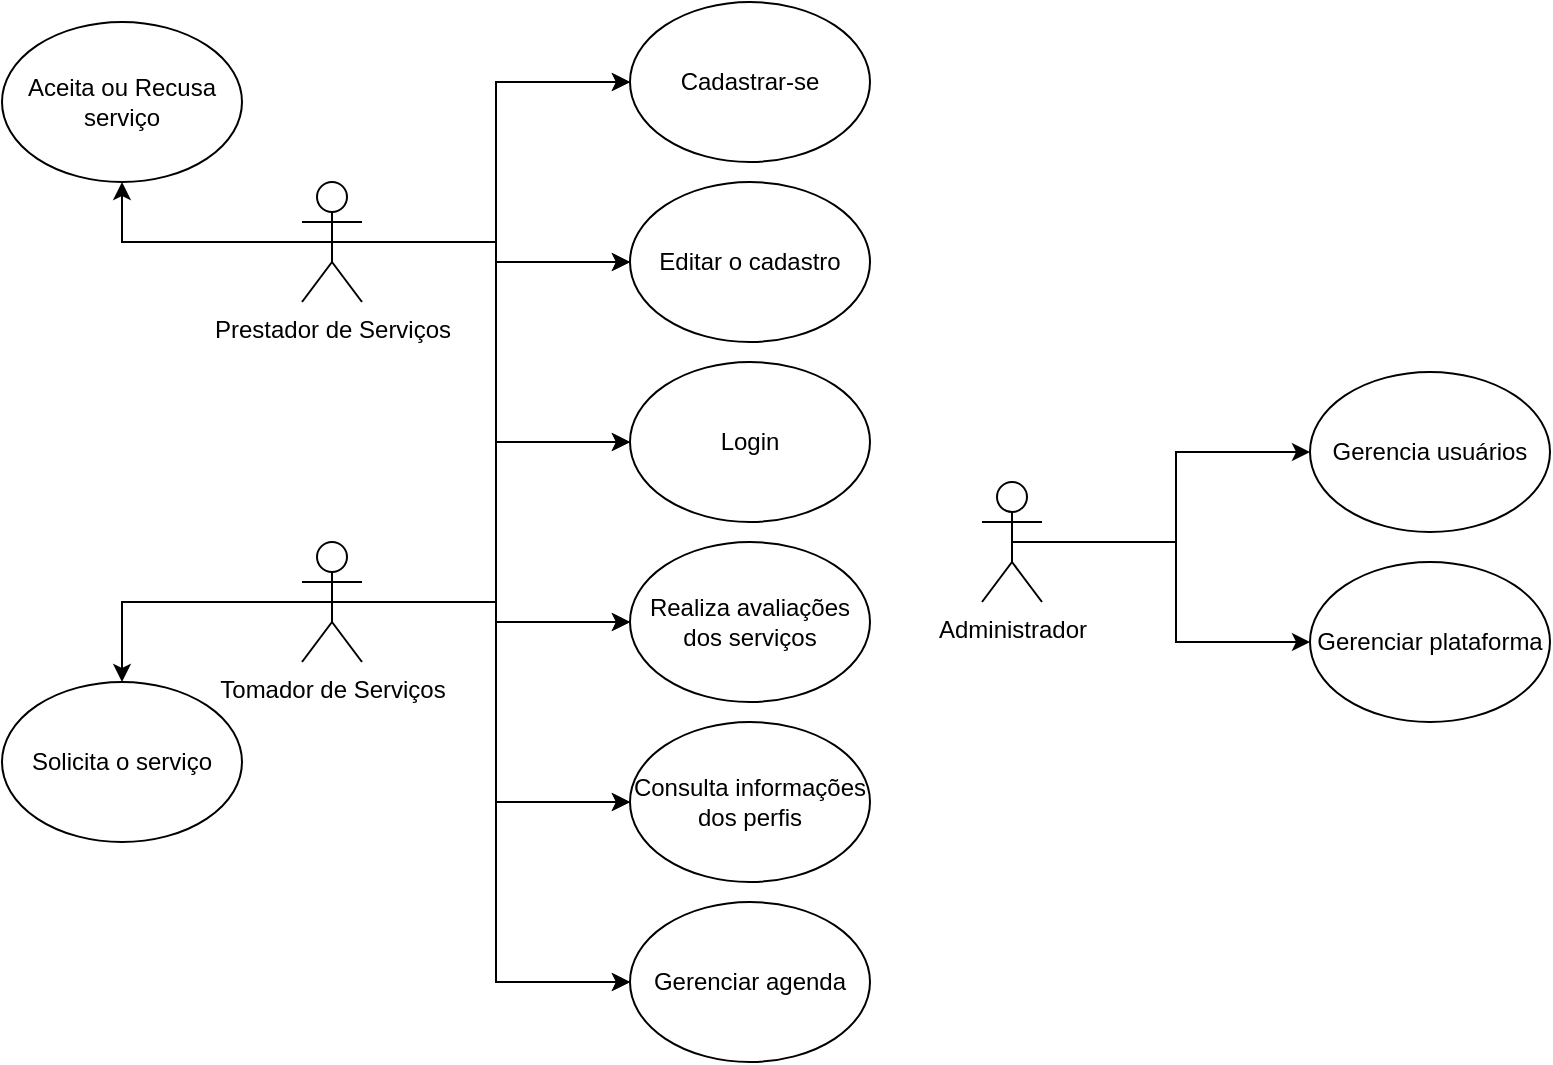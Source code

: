 <mxfile version="21.7.4" type="device">
  <diagram name="Página-1" id="c9uvw3gYUxqFzlKes8iq">
    <mxGraphModel dx="880" dy="446" grid="1" gridSize="10" guides="1" tooltips="1" connect="1" arrows="1" fold="1" page="1" pageScale="1" pageWidth="1169" pageHeight="827" math="0" shadow="0">
      <root>
        <mxCell id="0" />
        <mxCell id="1" parent="0" />
        <mxCell id="AUjurTuMIAIjrrb0pYJQ-18" style="edgeStyle=orthogonalEdgeStyle;rounded=0;orthogonalLoop=1;jettySize=auto;html=1;entryX=0;entryY=0.5;entryDx=0;entryDy=0;exitX=0.5;exitY=0.5;exitDx=0;exitDy=0;exitPerimeter=0;" parent="1" source="AUjurTuMIAIjrrb0pYJQ-1" target="AUjurTuMIAIjrrb0pYJQ-4" edge="1">
          <mxGeometry relative="1" as="geometry">
            <mxPoint x="290" y="290" as="sourcePoint" />
          </mxGeometry>
        </mxCell>
        <mxCell id="AUjurTuMIAIjrrb0pYJQ-19" style="edgeStyle=orthogonalEdgeStyle;rounded=0;orthogonalLoop=1;jettySize=auto;html=1;exitX=0.5;exitY=0.5;exitDx=0;exitDy=0;exitPerimeter=0;entryX=0;entryY=0.5;entryDx=0;entryDy=0;" parent="1" source="AUjurTuMIAIjrrb0pYJQ-1" target="AUjurTuMIAIjrrb0pYJQ-5" edge="1">
          <mxGeometry relative="1" as="geometry" />
        </mxCell>
        <mxCell id="AUjurTuMIAIjrrb0pYJQ-20" style="edgeStyle=orthogonalEdgeStyle;rounded=0;orthogonalLoop=1;jettySize=auto;html=1;exitX=0.5;exitY=0.5;exitDx=0;exitDy=0;exitPerimeter=0;entryX=0;entryY=0.5;entryDx=0;entryDy=0;" parent="1" source="AUjurTuMIAIjrrb0pYJQ-1" target="AUjurTuMIAIjrrb0pYJQ-6" edge="1">
          <mxGeometry relative="1" as="geometry" />
        </mxCell>
        <mxCell id="AUjurTuMIAIjrrb0pYJQ-21" style="edgeStyle=orthogonalEdgeStyle;rounded=0;orthogonalLoop=1;jettySize=auto;html=1;exitX=0.5;exitY=0.5;exitDx=0;exitDy=0;exitPerimeter=0;entryX=0;entryY=0.5;entryDx=0;entryDy=0;" parent="1" source="AUjurTuMIAIjrrb0pYJQ-1" target="AUjurTuMIAIjrrb0pYJQ-7" edge="1">
          <mxGeometry relative="1" as="geometry" />
        </mxCell>
        <mxCell id="AUjurTuMIAIjrrb0pYJQ-22" style="edgeStyle=orthogonalEdgeStyle;rounded=0;orthogonalLoop=1;jettySize=auto;html=1;exitX=0.5;exitY=0.5;exitDx=0;exitDy=0;exitPerimeter=0;entryX=0;entryY=0.5;entryDx=0;entryDy=0;" parent="1" source="AUjurTuMIAIjrrb0pYJQ-1" target="AUjurTuMIAIjrrb0pYJQ-9" edge="1">
          <mxGeometry relative="1" as="geometry" />
        </mxCell>
        <mxCell id="AUjurTuMIAIjrrb0pYJQ-29" style="edgeStyle=orthogonalEdgeStyle;rounded=0;orthogonalLoop=1;jettySize=auto;html=1;exitX=0.5;exitY=0.5;exitDx=0;exitDy=0;exitPerimeter=0;entryX=0.5;entryY=1;entryDx=0;entryDy=0;" parent="1" source="AUjurTuMIAIjrrb0pYJQ-1" target="AUjurTuMIAIjrrb0pYJQ-12" edge="1">
          <mxGeometry relative="1" as="geometry" />
        </mxCell>
        <mxCell id="AUjurTuMIAIjrrb0pYJQ-32" style="edgeStyle=orthogonalEdgeStyle;rounded=0;orthogonalLoop=1;jettySize=auto;html=1;exitX=0.5;exitY=0.5;exitDx=0;exitDy=0;exitPerimeter=0;entryX=0;entryY=0.5;entryDx=0;entryDy=0;" parent="1" source="AUjurTuMIAIjrrb0pYJQ-1" target="AUjurTuMIAIjrrb0pYJQ-10" edge="1">
          <mxGeometry relative="1" as="geometry" />
        </mxCell>
        <mxCell id="AUjurTuMIAIjrrb0pYJQ-1" value="Prestador de Serviços" style="shape=umlActor;verticalLabelPosition=bottom;verticalAlign=top;html=1;outlineConnect=0;" parent="1" vertex="1">
          <mxGeometry x="190" y="130" width="30" height="60" as="geometry" />
        </mxCell>
        <mxCell id="AUjurTuMIAIjrrb0pYJQ-16" style="edgeStyle=orthogonalEdgeStyle;rounded=0;orthogonalLoop=1;jettySize=auto;html=1;exitX=0.5;exitY=0.5;exitDx=0;exitDy=0;exitPerimeter=0;entryX=0;entryY=0.5;entryDx=0;entryDy=0;" parent="1" source="AUjurTuMIAIjrrb0pYJQ-2" target="AUjurTuMIAIjrrb0pYJQ-15" edge="1">
          <mxGeometry relative="1" as="geometry" />
        </mxCell>
        <mxCell id="RXlF42aEkyWfHv8KkvYT-2" style="edgeStyle=orthogonalEdgeStyle;rounded=0;orthogonalLoop=1;jettySize=auto;html=1;exitX=0.5;exitY=0.5;exitDx=0;exitDy=0;exitPerimeter=0;entryX=0;entryY=0.5;entryDx=0;entryDy=0;" edge="1" parent="1" source="AUjurTuMIAIjrrb0pYJQ-2" target="RXlF42aEkyWfHv8KkvYT-1">
          <mxGeometry relative="1" as="geometry" />
        </mxCell>
        <mxCell id="AUjurTuMIAIjrrb0pYJQ-2" value="Administrador" style="shape=umlActor;verticalLabelPosition=bottom;verticalAlign=top;html=1;outlineConnect=0;" parent="1" vertex="1">
          <mxGeometry x="530" y="280" width="30" height="60" as="geometry" />
        </mxCell>
        <mxCell id="AUjurTuMIAIjrrb0pYJQ-23" style="edgeStyle=orthogonalEdgeStyle;rounded=0;orthogonalLoop=1;jettySize=auto;html=1;exitX=0.5;exitY=0.5;exitDx=0;exitDy=0;exitPerimeter=0;entryX=0;entryY=0.5;entryDx=0;entryDy=0;" parent="1" source="AUjurTuMIAIjrrb0pYJQ-3" target="AUjurTuMIAIjrrb0pYJQ-9" edge="1">
          <mxGeometry relative="1" as="geometry" />
        </mxCell>
        <mxCell id="AUjurTuMIAIjrrb0pYJQ-24" style="edgeStyle=orthogonalEdgeStyle;rounded=0;orthogonalLoop=1;jettySize=auto;html=1;exitX=0.5;exitY=0.5;exitDx=0;exitDy=0;exitPerimeter=0;entryX=0;entryY=0.5;entryDx=0;entryDy=0;" parent="1" source="AUjurTuMIAIjrrb0pYJQ-3" target="AUjurTuMIAIjrrb0pYJQ-7" edge="1">
          <mxGeometry relative="1" as="geometry" />
        </mxCell>
        <mxCell id="AUjurTuMIAIjrrb0pYJQ-25" style="edgeStyle=orthogonalEdgeStyle;rounded=0;orthogonalLoop=1;jettySize=auto;html=1;exitX=0.5;exitY=0.5;exitDx=0;exitDy=0;exitPerimeter=0;entryX=0;entryY=0.5;entryDx=0;entryDy=0;" parent="1" source="AUjurTuMIAIjrrb0pYJQ-3" target="AUjurTuMIAIjrrb0pYJQ-6" edge="1">
          <mxGeometry relative="1" as="geometry" />
        </mxCell>
        <mxCell id="AUjurTuMIAIjrrb0pYJQ-26" style="edgeStyle=orthogonalEdgeStyle;rounded=0;orthogonalLoop=1;jettySize=auto;html=1;exitX=0.5;exitY=0.5;exitDx=0;exitDy=0;exitPerimeter=0;entryX=0;entryY=0.5;entryDx=0;entryDy=0;" parent="1" source="AUjurTuMIAIjrrb0pYJQ-3" target="AUjurTuMIAIjrrb0pYJQ-5" edge="1">
          <mxGeometry relative="1" as="geometry" />
        </mxCell>
        <mxCell id="AUjurTuMIAIjrrb0pYJQ-27" style="edgeStyle=orthogonalEdgeStyle;rounded=0;orthogonalLoop=1;jettySize=auto;html=1;exitX=0.5;exitY=0.5;exitDx=0;exitDy=0;exitPerimeter=0;entryX=0;entryY=0.5;entryDx=0;entryDy=0;" parent="1" source="AUjurTuMIAIjrrb0pYJQ-3" target="AUjurTuMIAIjrrb0pYJQ-4" edge="1">
          <mxGeometry relative="1" as="geometry" />
        </mxCell>
        <mxCell id="AUjurTuMIAIjrrb0pYJQ-30" style="edgeStyle=orthogonalEdgeStyle;rounded=0;orthogonalLoop=1;jettySize=auto;html=1;exitX=0.5;exitY=0.5;exitDx=0;exitDy=0;exitPerimeter=0;entryX=0.5;entryY=0;entryDx=0;entryDy=0;" parent="1" source="AUjurTuMIAIjrrb0pYJQ-3" target="AUjurTuMIAIjrrb0pYJQ-11" edge="1">
          <mxGeometry relative="1" as="geometry" />
        </mxCell>
        <mxCell id="AUjurTuMIAIjrrb0pYJQ-33" style="edgeStyle=orthogonalEdgeStyle;rounded=0;orthogonalLoop=1;jettySize=auto;html=1;exitX=0.5;exitY=0.5;exitDx=0;exitDy=0;exitPerimeter=0;entryX=0;entryY=0.5;entryDx=0;entryDy=0;" parent="1" source="AUjurTuMIAIjrrb0pYJQ-3" target="AUjurTuMIAIjrrb0pYJQ-10" edge="1">
          <mxGeometry relative="1" as="geometry" />
        </mxCell>
        <mxCell id="AUjurTuMIAIjrrb0pYJQ-3" value="Tomador de Serviços" style="shape=umlActor;verticalLabelPosition=bottom;verticalAlign=top;html=1;outlineConnect=0;" parent="1" vertex="1">
          <mxGeometry x="190" y="310" width="30" height="60" as="geometry" />
        </mxCell>
        <mxCell id="AUjurTuMIAIjrrb0pYJQ-4" value="Cadastrar-se" style="ellipse;whiteSpace=wrap;html=1;" parent="1" vertex="1">
          <mxGeometry x="354" y="40" width="120" height="80" as="geometry" />
        </mxCell>
        <mxCell id="AUjurTuMIAIjrrb0pYJQ-5" value="Editar o cadastro" style="ellipse;whiteSpace=wrap;html=1;" parent="1" vertex="1">
          <mxGeometry x="354" y="130" width="120" height="80" as="geometry" />
        </mxCell>
        <mxCell id="AUjurTuMIAIjrrb0pYJQ-6" value="Login" style="ellipse;whiteSpace=wrap;html=1;" parent="1" vertex="1">
          <mxGeometry x="354" y="220" width="120" height="80" as="geometry" />
        </mxCell>
        <mxCell id="AUjurTuMIAIjrrb0pYJQ-7" value="Realiza avaliações dos serviços" style="ellipse;whiteSpace=wrap;html=1;" parent="1" vertex="1">
          <mxGeometry x="354" y="310" width="120" height="80" as="geometry" />
        </mxCell>
        <mxCell id="AUjurTuMIAIjrrb0pYJQ-9" value="Consulta informações dos perfis" style="ellipse;whiteSpace=wrap;html=1;" parent="1" vertex="1">
          <mxGeometry x="354" y="400" width="120" height="80" as="geometry" />
        </mxCell>
        <mxCell id="AUjurTuMIAIjrrb0pYJQ-10" value="Gerenciar agenda" style="ellipse;whiteSpace=wrap;html=1;" parent="1" vertex="1">
          <mxGeometry x="354" y="490" width="120" height="80" as="geometry" />
        </mxCell>
        <mxCell id="AUjurTuMIAIjrrb0pYJQ-11" value="Solicita o serviço" style="ellipse;whiteSpace=wrap;html=1;" parent="1" vertex="1">
          <mxGeometry x="40" y="380" width="120" height="80" as="geometry" />
        </mxCell>
        <mxCell id="AUjurTuMIAIjrrb0pYJQ-12" value="Aceita ou Recusa serviço" style="ellipse;whiteSpace=wrap;html=1;" parent="1" vertex="1">
          <mxGeometry x="40" y="50" width="120" height="80" as="geometry" />
        </mxCell>
        <mxCell id="AUjurTuMIAIjrrb0pYJQ-15" value="Gerencia usuários" style="ellipse;whiteSpace=wrap;html=1;" parent="1" vertex="1">
          <mxGeometry x="694" y="225" width="120" height="80" as="geometry" />
        </mxCell>
        <mxCell id="RXlF42aEkyWfHv8KkvYT-1" value="Gerenciar plataforma" style="ellipse;whiteSpace=wrap;html=1;" vertex="1" parent="1">
          <mxGeometry x="694" y="320" width="120" height="80" as="geometry" />
        </mxCell>
      </root>
    </mxGraphModel>
  </diagram>
</mxfile>
